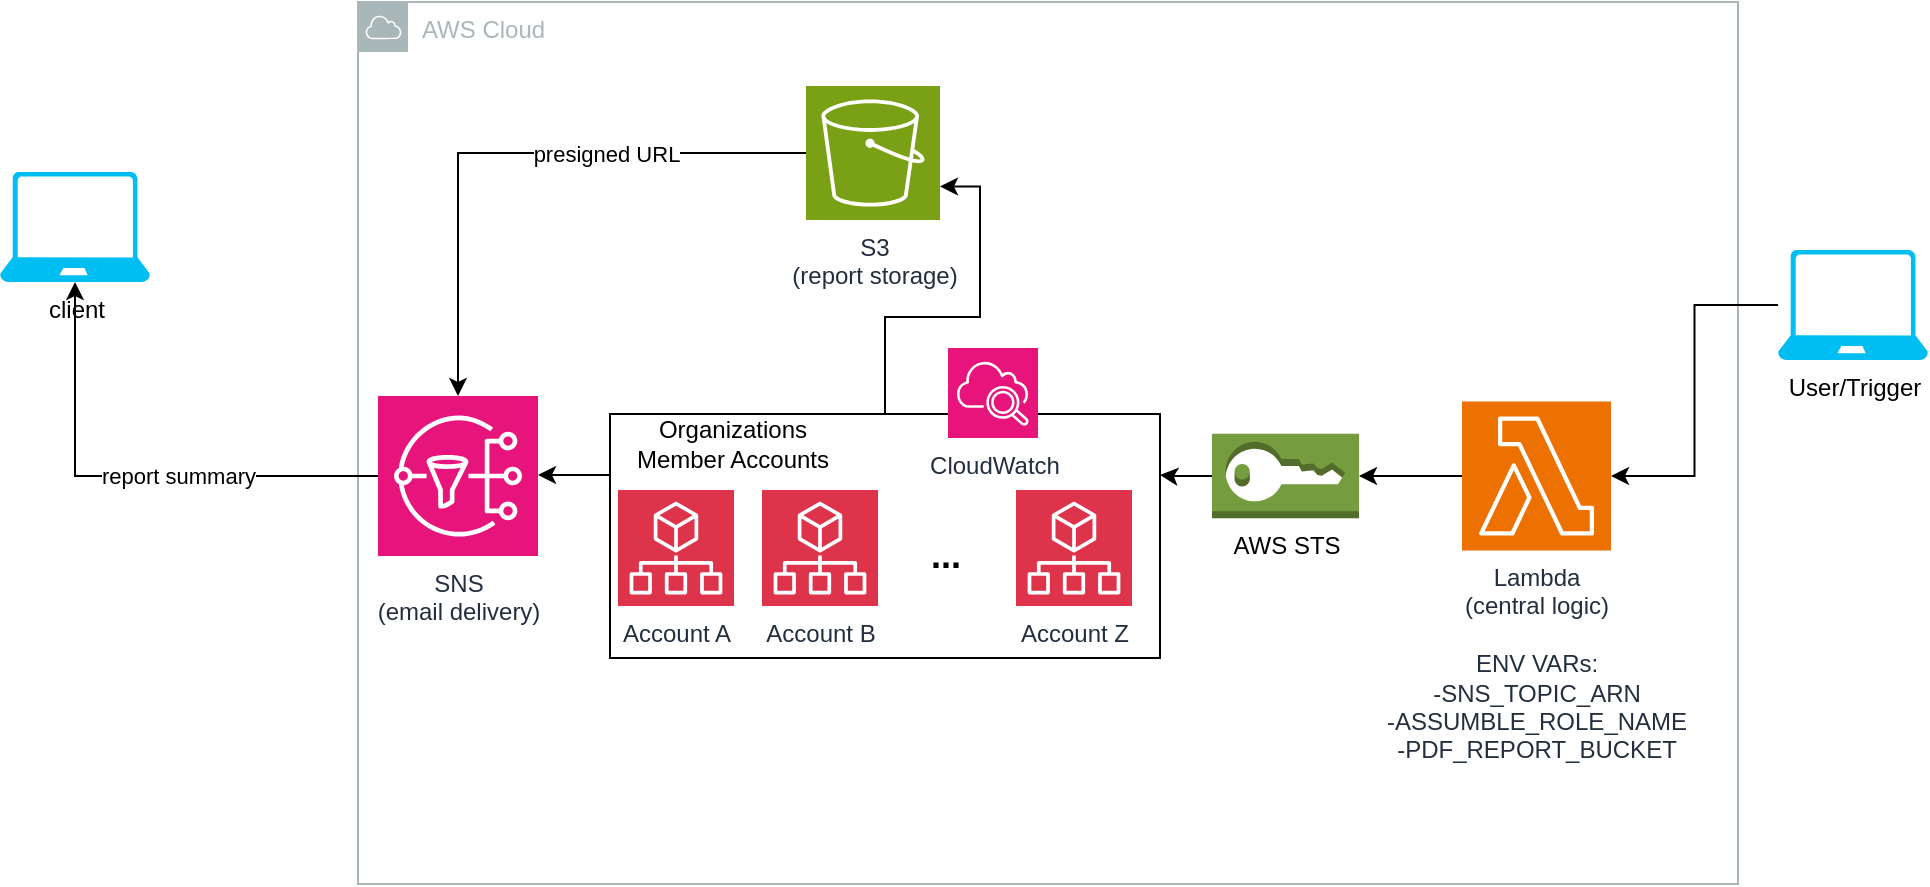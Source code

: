 <mxfile version="26.2.9">
  <diagram name="Page-1" id="ZVa5qEtRmrDEMXOE_tGb">
    <mxGraphModel dx="1348" dy="610" grid="0" gridSize="10" guides="1" tooltips="1" connect="1" arrows="1" fold="1" page="0" pageScale="1" pageWidth="850" pageHeight="1100" math="0" shadow="0">
      <root>
        <mxCell id="0" />
        <mxCell id="1" parent="0" />
        <mxCell id="lo3oEeAyfebjwLJiEq9c-1" value="AWS Cloud" style="sketch=0;outlineConnect=0;gradientColor=none;html=1;whiteSpace=wrap;fontSize=12;fontStyle=0;shape=mxgraph.aws4.group;grIcon=mxgraph.aws4.group_aws_cloud;strokeColor=#AAB7B8;fillColor=none;verticalAlign=top;align=left;spacingLeft=30;fontColor=#AAB7B8;dashed=0;" vertex="1" parent="1">
          <mxGeometry x="129" y="4" width="690" height="441" as="geometry" />
        </mxCell>
        <mxCell id="lo3oEeAyfebjwLJiEq9c-2" value="Lambda&lt;div&gt;(central logic)&lt;/div&gt;&lt;div&gt;&lt;br&gt;&lt;/div&gt;&lt;div&gt;ENV VARs:&lt;/div&gt;&lt;div&gt;-SNS_TOPIC_ARN&lt;/div&gt;&lt;div&gt;-ASSUMBLE_ROLE_NAME&lt;/div&gt;&lt;div&gt;-PDF_REPORT_BUCKET&lt;/div&gt;" style="sketch=0;points=[[0,0,0],[0.25,0,0],[0.5,0,0],[0.75,0,0],[1,0,0],[0,1,0],[0.25,1,0],[0.5,1,0],[0.75,1,0],[1,1,0],[0,0.25,0],[0,0.5,0],[0,0.75,0],[1,0.25,0],[1,0.5,0],[1,0.75,0]];outlineConnect=0;fontColor=#232F3E;fillColor=#ED7100;strokeColor=#ffffff;dashed=0;verticalLabelPosition=bottom;verticalAlign=top;align=center;html=1;fontSize=12;fontStyle=0;aspect=fixed;shape=mxgraph.aws4.resourceIcon;resIcon=mxgraph.aws4.lambda;" vertex="1" parent="1">
          <mxGeometry x="681" y="203.75" width="74.5" height="74.5" as="geometry" />
        </mxCell>
        <mxCell id="lo3oEeAyfebjwLJiEq9c-3" value="SNS&lt;div&gt;(email delivery)&lt;/div&gt;" style="sketch=0;points=[[0,0,0],[0.25,0,0],[0.5,0,0],[0.75,0,0],[1,0,0],[0,1,0],[0.25,1,0],[0.5,1,0],[0.75,1,0],[1,1,0],[0,0.25,0],[0,0.5,0],[0,0.75,0],[1,0.25,0],[1,0.5,0],[1,0.75,0]];outlineConnect=0;fontColor=#232F3E;fillColor=#E7157B;strokeColor=#ffffff;dashed=0;verticalLabelPosition=bottom;verticalAlign=top;align=center;html=1;fontSize=12;fontStyle=0;aspect=fixed;shape=mxgraph.aws4.resourceIcon;resIcon=mxgraph.aws4.sns;" vertex="1" parent="1">
          <mxGeometry x="139" y="201" width="80" height="80" as="geometry" />
        </mxCell>
        <mxCell id="lo3oEeAyfebjwLJiEq9c-5" value="client" style="verticalLabelPosition=bottom;html=1;verticalAlign=top;align=center;strokeColor=none;fillColor=#00BEF2;shape=mxgraph.azure.laptop;pointerEvents=1;" vertex="1" parent="1">
          <mxGeometry x="-50" y="89" width="75" height="55" as="geometry" />
        </mxCell>
        <mxCell id="lo3oEeAyfebjwLJiEq9c-6" style="edgeStyle=orthogonalEdgeStyle;rounded=0;orthogonalLoop=1;jettySize=auto;html=1;entryX=0.5;entryY=1;entryDx=0;entryDy=0;entryPerimeter=0;" edge="1" parent="1" source="lo3oEeAyfebjwLJiEq9c-3" target="lo3oEeAyfebjwLJiEq9c-5">
          <mxGeometry relative="1" as="geometry" />
        </mxCell>
        <mxCell id="lo3oEeAyfebjwLJiEq9c-7" value="report summary" style="edgeLabel;html=1;align=center;verticalAlign=middle;resizable=0;points=[];" vertex="1" connectable="0" parent="lo3oEeAyfebjwLJiEq9c-6">
          <mxGeometry x="-0.061" y="-1" relative="1" as="geometry">
            <mxPoint x="16" y="1" as="offset" />
          </mxGeometry>
        </mxCell>
        <mxCell id="lo3oEeAyfebjwLJiEq9c-10" style="edgeStyle=orthogonalEdgeStyle;rounded=0;orthogonalLoop=1;jettySize=auto;html=1;" edge="1" parent="1" source="lo3oEeAyfebjwLJiEq9c-8" target="lo3oEeAyfebjwLJiEq9c-3">
          <mxGeometry relative="1" as="geometry" />
        </mxCell>
        <mxCell id="lo3oEeAyfebjwLJiEq9c-11" value="presigned URL" style="edgeLabel;html=1;align=center;verticalAlign=middle;resizable=0;points=[];" vertex="1" connectable="0" parent="lo3oEeAyfebjwLJiEq9c-10">
          <mxGeometry x="-0.22" y="3" relative="1" as="geometry">
            <mxPoint x="15" y="-3" as="offset" />
          </mxGeometry>
        </mxCell>
        <mxCell id="lo3oEeAyfebjwLJiEq9c-8" value="S3&lt;div&gt;(report storage)&lt;/div&gt;" style="sketch=0;points=[[0,0,0],[0.25,0,0],[0.5,0,0],[0.75,0,0],[1,0,0],[0,1,0],[0.25,1,0],[0.5,1,0],[0.75,1,0],[1,1,0],[0,0.25,0],[0,0.5,0],[0,0.75,0],[1,0.25,0],[1,0.5,0],[1,0.75,0]];outlineConnect=0;fontColor=#232F3E;fillColor=#7AA116;strokeColor=#ffffff;dashed=0;verticalLabelPosition=bottom;verticalAlign=top;align=center;html=1;fontSize=12;fontStyle=0;aspect=fixed;shape=mxgraph.aws4.resourceIcon;resIcon=mxgraph.aws4.s3;" vertex="1" parent="1">
          <mxGeometry x="353" y="46" width="67" height="67" as="geometry" />
        </mxCell>
        <mxCell id="lo3oEeAyfebjwLJiEq9c-23" value="" style="rounded=0;whiteSpace=wrap;html=1;" vertex="1" parent="1">
          <mxGeometry x="255" y="210" width="275" height="122" as="geometry" />
        </mxCell>
        <mxCell id="lo3oEeAyfebjwLJiEq9c-25" value="Account A" style="sketch=0;points=[[0,0,0],[0.25,0,0],[0.5,0,0],[0.75,0,0],[1,0,0],[0,1,0],[0.25,1,0],[0.5,1,0],[0.75,1,0],[1,1,0],[0,0.25,0],[0,0.5,0],[0,0.75,0],[1,0.25,0],[1,0.5,0],[1,0.75,0]];outlineConnect=0;fontColor=#232F3E;fillColor=#DD344C;strokeColor=#ffffff;dashed=0;verticalLabelPosition=bottom;verticalAlign=top;align=center;html=1;fontSize=12;fontStyle=0;aspect=fixed;shape=mxgraph.aws4.resourceIcon;resIcon=mxgraph.aws4.organizations;" vertex="1" parent="1">
          <mxGeometry x="259" y="248" width="58" height="58" as="geometry" />
        </mxCell>
        <mxCell id="lo3oEeAyfebjwLJiEq9c-26" value="Organizations Member Accounts" style="text;html=1;align=center;verticalAlign=middle;whiteSpace=wrap;rounded=0;" vertex="1" parent="1">
          <mxGeometry x="259" y="210" width="115" height="30" as="geometry" />
        </mxCell>
        <mxCell id="lo3oEeAyfebjwLJiEq9c-27" value="Account B" style="sketch=0;points=[[0,0,0],[0.25,0,0],[0.5,0,0],[0.75,0,0],[1,0,0],[0,1,0],[0.25,1,0],[0.5,1,0],[0.75,1,0],[1,1,0],[0,0.25,0],[0,0.5,0],[0,0.75,0],[1,0.25,0],[1,0.5,0],[1,0.75,0]];outlineConnect=0;fontColor=#232F3E;fillColor=#DD344C;strokeColor=#ffffff;dashed=0;verticalLabelPosition=bottom;verticalAlign=top;align=center;html=1;fontSize=12;fontStyle=0;aspect=fixed;shape=mxgraph.aws4.resourceIcon;resIcon=mxgraph.aws4.organizations;" vertex="1" parent="1">
          <mxGeometry x="331" y="248" width="58" height="58" as="geometry" />
        </mxCell>
        <mxCell id="lo3oEeAyfebjwLJiEq9c-28" value="Account Z" style="sketch=0;points=[[0,0,0],[0.25,0,0],[0.5,0,0],[0.75,0,0],[1,0,0],[0,1,0],[0.25,1,0],[0.5,1,0],[0.75,1,0],[1,1,0],[0,0.25,0],[0,0.5,0],[0,0.75,0],[1,0.25,0],[1,0.5,0],[1,0.75,0]];outlineConnect=0;fontColor=#232F3E;fillColor=#DD344C;strokeColor=#ffffff;dashed=0;verticalLabelPosition=bottom;verticalAlign=top;align=center;html=1;fontSize=12;fontStyle=0;aspect=fixed;shape=mxgraph.aws4.resourceIcon;resIcon=mxgraph.aws4.organizations;" vertex="1" parent="1">
          <mxGeometry x="458" y="248" width="58" height="58" as="geometry" />
        </mxCell>
        <mxCell id="lo3oEeAyfebjwLJiEq9c-29" value="&lt;b&gt;&lt;font style=&quot;font-size: 18px;&quot;&gt;...&lt;/font&gt;&lt;/b&gt;" style="text;html=1;align=center;verticalAlign=middle;whiteSpace=wrap;rounded=0;" vertex="1" parent="1">
          <mxGeometry x="393" y="266" width="60" height="30" as="geometry" />
        </mxCell>
        <mxCell id="lo3oEeAyfebjwLJiEq9c-30" value="CloudWatch" style="sketch=0;points=[[0,0,0],[0.25,0,0],[0.5,0,0],[0.75,0,0],[1,0,0],[0,1,0],[0.25,1,0],[0.5,1,0],[0.75,1,0],[1,1,0],[0,0.25,0],[0,0.5,0],[0,0.75,0],[1,0.25,0],[1,0.5,0],[1,0.75,0]];points=[[0,0,0],[0.25,0,0],[0.5,0,0],[0.75,0,0],[1,0,0],[0,1,0],[0.25,1,0],[0.5,1,0],[0.75,1,0],[1,1,0],[0,0.25,0],[0,0.5,0],[0,0.75,0],[1,0.25,0],[1,0.5,0],[1,0.75,0]];outlineConnect=0;fontColor=#232F3E;fillColor=#E7157B;strokeColor=#ffffff;dashed=0;verticalLabelPosition=bottom;verticalAlign=top;align=center;html=1;fontSize=12;fontStyle=0;aspect=fixed;shape=mxgraph.aws4.resourceIcon;resIcon=mxgraph.aws4.cloudwatch_2;" vertex="1" parent="1">
          <mxGeometry x="424" y="177" width="45" height="45" as="geometry" />
        </mxCell>
        <mxCell id="lo3oEeAyfebjwLJiEq9c-38" style="edgeStyle=orthogonalEdgeStyle;rounded=0;orthogonalLoop=1;jettySize=auto;html=1;entryX=1;entryY=0.25;entryDx=0;entryDy=0;" edge="1" parent="1" source="lo3oEeAyfebjwLJiEq9c-34" target="lo3oEeAyfebjwLJiEq9c-23">
          <mxGeometry relative="1" as="geometry" />
        </mxCell>
        <mxCell id="lo3oEeAyfebjwLJiEq9c-34" value="AWS STS" style="outlineConnect=0;dashed=0;verticalLabelPosition=bottom;verticalAlign=top;align=center;html=1;shape=mxgraph.aws3.sts;fillColor=#759C3E;gradientColor=none;" vertex="1" parent="1">
          <mxGeometry x="556" y="219.88" width="73.5" height="42.25" as="geometry" />
        </mxCell>
        <mxCell id="lo3oEeAyfebjwLJiEq9c-35" value="User/Trigger" style="verticalLabelPosition=bottom;html=1;verticalAlign=top;align=center;strokeColor=none;fillColor=#00BEF2;shape=mxgraph.azure.laptop;pointerEvents=1;" vertex="1" parent="1">
          <mxGeometry x="839" y="128" width="75" height="55" as="geometry" />
        </mxCell>
        <mxCell id="lo3oEeAyfebjwLJiEq9c-36" style="edgeStyle=orthogonalEdgeStyle;rounded=0;orthogonalLoop=1;jettySize=auto;html=1;entryX=1;entryY=0.5;entryDx=0;entryDy=0;entryPerimeter=0;" edge="1" parent="1" source="lo3oEeAyfebjwLJiEq9c-35" target="lo3oEeAyfebjwLJiEq9c-2">
          <mxGeometry relative="1" as="geometry" />
        </mxCell>
        <mxCell id="lo3oEeAyfebjwLJiEq9c-37" style="edgeStyle=orthogonalEdgeStyle;rounded=0;orthogonalLoop=1;jettySize=auto;html=1;entryX=1;entryY=0.5;entryDx=0;entryDy=0;entryPerimeter=0;" edge="1" parent="1" source="lo3oEeAyfebjwLJiEq9c-2" target="lo3oEeAyfebjwLJiEq9c-34">
          <mxGeometry relative="1" as="geometry" />
        </mxCell>
        <mxCell id="lo3oEeAyfebjwLJiEq9c-41" style="edgeStyle=orthogonalEdgeStyle;rounded=0;orthogonalLoop=1;jettySize=auto;html=1;exitX=0;exitY=0.25;exitDx=0;exitDy=0;entryX=1;entryY=0.5;entryDx=0;entryDy=0;entryPerimeter=0;" edge="1" parent="1" source="lo3oEeAyfebjwLJiEq9c-23" target="lo3oEeAyfebjwLJiEq9c-3">
          <mxGeometry relative="1" as="geometry" />
        </mxCell>
        <mxCell id="lo3oEeAyfebjwLJiEq9c-42" style="edgeStyle=orthogonalEdgeStyle;rounded=0;orthogonalLoop=1;jettySize=auto;html=1;exitX=0.5;exitY=0;exitDx=0;exitDy=0;entryX=1;entryY=0.75;entryDx=0;entryDy=0;entryPerimeter=0;" edge="1" parent="1" source="lo3oEeAyfebjwLJiEq9c-23" target="lo3oEeAyfebjwLJiEq9c-8">
          <mxGeometry relative="1" as="geometry" />
        </mxCell>
      </root>
    </mxGraphModel>
  </diagram>
</mxfile>
